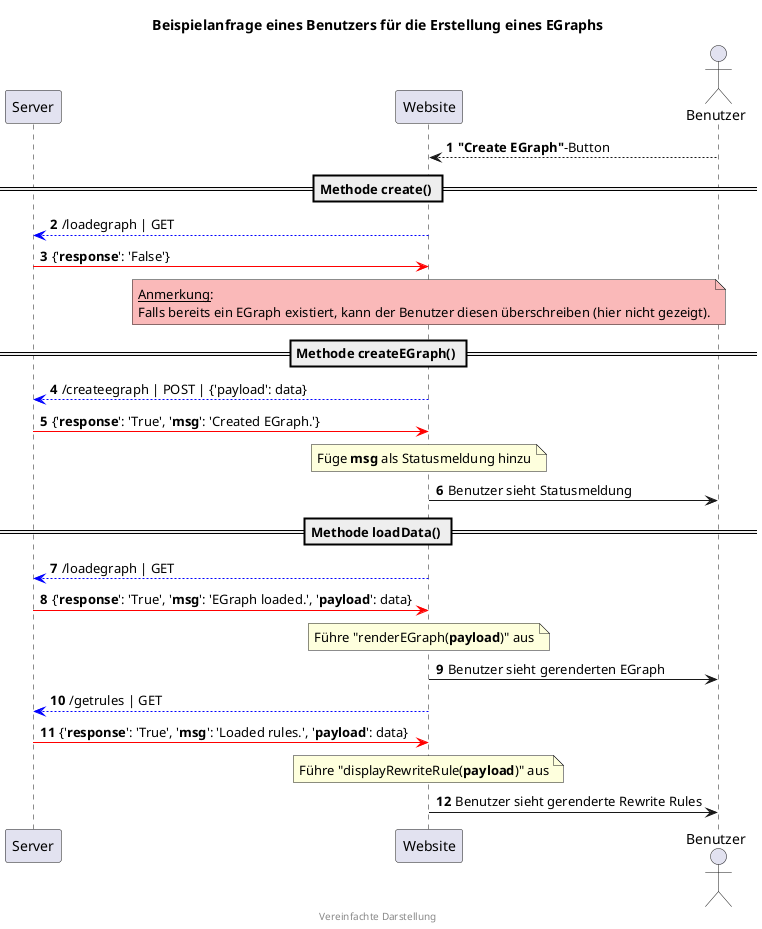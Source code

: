 @startuml query

footer Vereinfachte Darstellung

title Beispielanfrage eines Benutzers für die Erstellung eines EGraphs

participant Server
participant Website
actor Benutzer
autonumber

Website<--Benutzer: **"Create EGraph"**-Button

== Methode create() ==

Server<-[#0000FF]-Website: /loadegraph | GET

Server-[#red]>Website: {'**response**': 'False'}

note over Website #fab9b9
__Anmerkung__:
Falls bereits ein EGraph existiert, kann der Benutzer diesen überschreiben (hier nicht gezeigt).
end note

== Methode createEGraph() ==

Server<-[#0000FF]-Website: /createegraph | POST | {'payload': data}

Server-[#red]>Website: {'**response**': 'True', '**msg**': 'Created EGraph.'}

note over Website: Füge **msg** als Statusmeldung hinzu
Website->Benutzer: Benutzer sieht Statusmeldung

== Methode loadData() ==

Server<-[#0000FF]-Website: /loadegraph | GET

Server-[#red]>Website: {'**response**': 'True', '**msg**': 'EGraph loaded.', '**payload**': data}

note over Website: Führe "renderEGraph(**payload**)" aus
Website->Benutzer: Benutzer sieht gerenderten EGraph

Server<-[#0000FF]-Website: /getrules | GET

Server-[#red]>Website: {'**response**': 'True', '**msg**': 'Loaded rules.', '**payload**': data}

note over Website: Führe "displayRewriteRule(**payload**)" aus
Website->Benutzer: Benutzer sieht gerenderte Rewrite Rules

@enduml